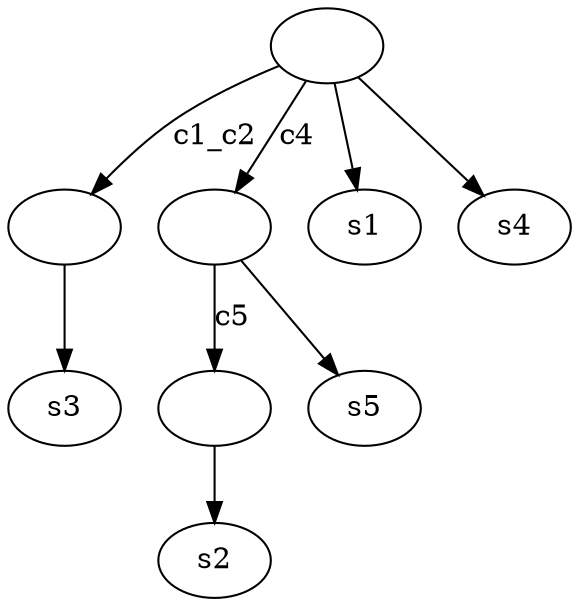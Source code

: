 digraph {
	graph[size="7.75,10.25"]
	node_c1_c2 -> s3;
	node_c1_c2 [label=""];
	node_c4 -> node_c5 [label="c5"];
	node_c4 -> s5;
	node_c4 [label=""];
	node_c4 [label=""];
	node_c5 [label=""];
	node_c5 -> s2;
	node_c5 [label=""];
	root -> s1;
	root -> s4;
	root -> node_c1_c2 [label="c1_c2"];
	root -> node_c4 [label="c4"];
	root [label=""];
}
